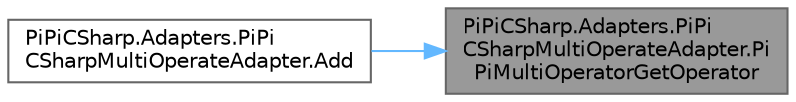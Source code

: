 digraph "PiPiCSharp.Adapters.PiPiCSharpMultiOperateAdapter.PiPiMultiOperatorGetOperator"
{
 // LATEX_PDF_SIZE
  bgcolor="transparent";
  edge [fontname=Helvetica,fontsize=10,labelfontname=Helvetica,labelfontsize=10];
  node [fontname=Helvetica,fontsize=10,shape=box,height=0.2,width=0.4];
  rankdir="RL";
  Node1 [id="Node000001",label="PiPiCSharp.Adapters.PiPi\lCSharpMultiOperateAdapter.Pi\lPiMultiOperatorGetOperator",height=0.2,width=0.4,color="gray40", fillcolor="grey60", style="filled", fontcolor="black",tooltip="Invoke c++ PiPiMultiOperator GetPointer."];
  Node1 -> Node2 [id="edge1_Node000001_Node000002",dir="back",color="steelblue1",style="solid",tooltip=" "];
  Node2 [id="Node000002",label="PiPiCSharp.Adapters.PiPi\lCSharpMultiOperateAdapter.Add",height=0.2,width=0.4,color="grey40", fillcolor="white", style="filled",URL="$class_pi_pi_c_sharp_1_1_adapters_1_1_pi_pi_c_sharp_multi_operate_adapter.html#a079176dd28814b0a7bbdcda92295e926",tooltip="Add PDF to multi operator."];
}

